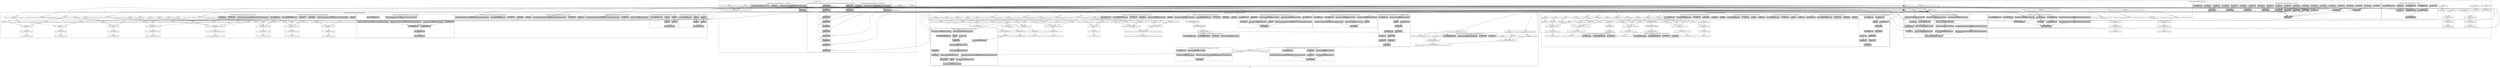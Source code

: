 digraph LYS {
  node [shape=box,fontsize=10];
  subgraph "cluster_test/fixtures/types/patternMatching.lys" {
    1 [label="Name: Maybe\n(type (alias Maybe (union (alias None (struct)) (alias Some (struct value:(type (alias i32 (native i32))))))))", fillcolor=grey];
    2 [label="Name: None\n(type (alias None (struct)))", fillcolor=grey];
    3 [label="Name: Some\n(type (alias Some (struct value:(type (alias i32 (native i32))))))", fillcolor=grey];
    4 [label="Name: value\n(type (alias i32 (native i32)))", fillcolor=grey];
    5 [label="Ref: i32\n(type (alias i32 (native i32)))", fillcolor=grey];
    6 [label="FunOverload: test\n(fun 'test' ((alias i32)) (alias boolean))", fillcolor=grey];
    7 [label="FunNode: test\n(fun 'test' ((alias i32)) (alias boolean))", fillcolor=grey];
    8 [label="Ref: i32\n(type (alias i32 (native i32)))", fillcolor=grey];
    9 [label="Name: a\n(alias i32 (native i32))", fillcolor=grey];
    10 [label="Ref: boolean\n(type (alias boolean (native boolean)))", fillcolor=grey];
    11 [label="Name: test\n(fun 'test' ((alias i32)) (alias boolean))", fillcolor=grey];
    12 [label="FunOverload: test2\n(fun 'test2' ((alias i32)) (alias i32))", fillcolor=grey];
    13 [label="FunNode: test2\n(fun 'test2' ((alias i32)) (alias i32))", fillcolor=grey];
    14 [label="Ref: i32\n(type (alias i32 (native i32)))", fillcolor=grey];
    15 [label="Name: a\n(alias i32 (native i32))", fillcolor=grey];
    16 [label="Ref: i32\n(type (alias i32 (native i32)))", fillcolor=grey];
    17 [label="Name: test2\n(fun 'test2' ((alias i32)) (alias i32))", fillcolor=grey];
    18 [label="FunOverload: test3\n(fun 'test3' ((alias Maybe)) (alias boolean))", fillcolor=grey];
    19 [label="FunNode: test3\n(fun 'test3' ((alias Maybe)) (alias boolean))", fillcolor=grey];
    20 [label="Ref: Maybe\n(type (alias Maybe (union (alias None (struct)) (alias Some (struct value:(type (alias i32 (native i32))))))))", fillcolor=grey];
    21 [label="Name: a\n(alias Maybe (union (alias None (struct)) (alias Some (struct value:(type (alias i32 (native i32)))))))", fillcolor=grey];
    22 [label="Ref: boolean\n(type (alias boolean (native boolean)))", fillcolor=grey];
    23 [label="Name: test3\n(fun 'test3' ((alias Maybe)) (alias boolean))", fillcolor=grey];
    24 [label="FunOverload: test4\n(fun 'test4' ((alias Maybe)) (alias Some))", fillcolor=grey];
    25 [label="FunNode: test4\n(fun 'test4' ((alias Maybe)) (alias Some))", fillcolor=grey];
    26 [label="Ref: Maybe\n(type (alias Maybe (union (alias None (struct)) (alias Some (struct value:(type (alias i32 (native i32))))))))", fillcolor=grey];
    27 [label="Name: a\n(alias Maybe (union (alias None (struct)) (alias Some (struct value:(type (alias i32 (native i32)))))))", fillcolor=grey];
    28 [label="Ref: Some\n(type (alias Some (struct value:(type (alias i32 (native i32))))))", fillcolor=grey];
    29 [label="Name: test4\n(fun 'test4' ((alias Maybe)) (alias Some))", fillcolor=grey];
    subgraph "cluster_test/fixtures/types/patternMatching.lys_0" { rankdir=TB;
      node [style=filled, fillcolor=grey];
      30 [label="Name: a\n(alias i32 (native i32))", fillcolor=grey];
      31 [label="PatternMatcherNode\n(alias boolean (native boolean))", fillcolor=grey];
      32 [label="Ref: a\n(alias i32 (native i32))", fillcolor=grey];
      33 [label="MatchLiteralNode\n(alias boolean (native boolean))", fillcolor=grey];
      34 [label="Int: 1\n(alias i32 (native i32))", fillcolor=grey];
      35 [label="BooleanLiteral\n(alias boolean (native boolean))", fillcolor=grey];
      36 [label="MatchDefaultNode\n(alias boolean (native boolean))", fillcolor=grey];
      37 [label="BooleanLiteral\n(alias boolean (native boolean))", fillcolor=grey];
      38 [label="Ref: boolean\n(type (alias boolean (native boolean)))", fillcolor=grey];
      label="test/fixtures/types/patternMatching.lys::test(i32)";
    }
    subgraph "cluster_test/fixtures/types/patternMatching.lys_1" { rankdir=TB;
      node [style=filled, fillcolor=grey];
      39 [label="Name: a\n(alias i32 (native i32))", fillcolor=grey];
      40 [label="PatternMatcherNode\n(alias i32 (native i32))", fillcolor=grey];
      41 [label="Ref: a\n(alias i32 (native i32))", fillcolor=grey];
      42 [label="MatchLiteralNode\n(alias i32 (native i32))", fillcolor=grey];
      43 [label="Int: 10\n(alias i32 (native i32))", fillcolor=grey];
      44 [label="Int: 1\n(alias i32 (native i32))", fillcolor=grey];
      45 [label="MatchLiteralNode\n(alias i32 (native i32))", fillcolor=grey];
      46 [label="Int: 20\n(alias i32 (native i32))", fillcolor=grey];
      47 [label="Int: 2\n(alias i32 (native i32))", fillcolor=grey];
      48 [label="MatchLiteralNode\n(alias i32 (native i32))", fillcolor=grey];
      49 [label="Int: 30\n(alias i32 (native i32))", fillcolor=grey];
      50 [label="Int: 3\n(alias i32 (native i32))", fillcolor=grey];
      51 [label="MatchLiteralNode\n(alias i32 (native i32))", fillcolor=grey];
      52 [label="Int: 40\n(alias i32 (native i32))", fillcolor=grey];
      53 [label="Int: 4\n(alias i32 (native i32))", fillcolor=grey];
      54 [label="MatchLiteralNode\n(alias i32 (native i32))", fillcolor=grey];
      55 [label="Int: 50\n(alias i32 (native i32))", fillcolor=grey];
      56 [label="Int: 5\n(alias i32 (native i32))", fillcolor=grey];
      57 [label="MatchLiteralNode\n(alias i32 (native i32))", fillcolor=grey];
      58 [label="Int: 60\n(alias i32 (native i32))", fillcolor=grey];
      59 [label="Int: 6\n(alias i32 (native i32))", fillcolor=grey];
      60 [label="MatchLiteralNode\n(alias i32 (native i32))", fillcolor=grey];
      61 [label="Int: 70\n(alias i32 (native i32))", fillcolor=grey];
      62 [label="Int: 7\n(alias i32 (native i32))", fillcolor=grey];
      63 [label="MatchLiteralNode\n(alias i32 (native i32))", fillcolor=grey];
      64 [label="Int: 80\n(alias i32 (native i32))", fillcolor=grey];
      65 [label="Int: 8\n(alias i32 (native i32))", fillcolor=grey];
      66 [label="MatchLiteralNode\n(alias i32 (native i32))", fillcolor=grey];
      67 [label="Int: 90\n(alias i32 (native i32))", fillcolor=grey];
      68 [label="Int: 9\n(alias i32 (native i32))", fillcolor=grey];
      69 [label="MatchDefaultNode\n(alias i32 (native i32))", fillcolor=grey];
      70 [label="Int: 0\n(alias i32 (native i32))", fillcolor=grey];
      71 [label="Ref: i32\n(type (alias i32 (native i32)))", fillcolor=grey];
      label="test/fixtures/types/patternMatching.lys::test2(i32)";
    }
    subgraph "cluster_test/fixtures/types/patternMatching.lys_2" { rankdir=TB;
      node [style=filled, fillcolor=grey];
      72 [label="Name: a\n(alias Maybe (union (alias None (struct)) (alias Some (struct value:(type (alias i32 (native i32)))))))", fillcolor=grey];
      73 [label="PatternMatcherNode\n(alias boolean (native boolean))", fillcolor=grey];
      74 [label="Ref: a\n(alias Maybe (union (alias None (struct)) (alias Some (struct value:(type (alias i32 (native i32)))))))", fillcolor=grey];
      75 [label="MatchCaseIsNode\n(alias boolean (native boolean))", fillcolor=grey];
      76 [label="Ref: Some\n(type (alias Some (struct value:(type (alias i32 (native i32))))))", fillcolor=grey];
      77 [label="BooleanLiteral\n(alias boolean (native boolean))", fillcolor=grey];
      78 [label="MatchCaseIsNode\n(alias boolean (native boolean))", fillcolor=grey];
      79 [label="Ref: None\n(type (alias None (struct)))", fillcolor=grey];
      80 [label="BooleanLiteral\n(alias boolean (native boolean))", fillcolor=grey];
      81 [label="TypeReducerNode\n(never)", fillcolor=grey];
      82 [label="Ref: boolean\n(type (alias boolean (native boolean)))", fillcolor=grey];
      label="test/fixtures/types/patternMatching.lys::test3(Maybe)";
    }
    subgraph "cluster_test/fixtures/types/patternMatching.lys_3" { rankdir=TB;
      node [style=filled, fillcolor=grey];
      83 [label="Name: a\n(alias Maybe (union (alias None (struct)) (alias Some (struct value:(type (alias i32 (native i32)))))))", fillcolor=grey];
      84 [label="PatternMatcherNode\n(alias Some (struct value:(type (alias i32 (native i32)))))", fillcolor=grey];
      85 [label="Ref: a\n(alias Maybe (union (alias None (struct)) (alias Some (struct value:(type (alias i32 (native i32)))))))", fillcolor=grey];
      86 [label="MatchCaseIsNode\n(alias Some (struct value:(type (alias i32 (native i32)))))", fillcolor=grey];
      87 [label="Ref: Some\n(type (alias Some (struct value:(type (alias i32 (native i32))))))", fillcolor=grey];
      88 [label="Ref: x\n(alias Some (struct value:(type (alias i32 (native i32)))))", fillcolor=grey];
      89 [label="Name: x\n(alias Some (struct value:(type (alias i32 (native i32)))))", fillcolor=grey];
      90 [label="MatchCaseIsNode\n(alias Some (struct value:(type (alias i32 (native i32)))))", fillcolor=grey];
      91 [label="Ref: None\n(type (alias None (struct)))", fillcolor=grey];
      92 [label="FunctionCallNode\n(alias Some (struct value:(type (alias i32 (native i32)))))", fillcolor=grey];
      93 [label="MemberNode\n(fun 'apply' ((alias i32)) (alias Some))", fillcolor=grey];
      94 [label="Ref: Some\n(type (alias Some (struct value:(type (alias i32 (native i32))))))", fillcolor=grey];
      95 [label="Int: 0\n(alias i32 (native i32))", fillcolor=grey];
      96 [label="TypeReducerNode\n(never)", fillcolor=grey];
      97 [label="Ref: Some\n(type (alias Some (struct value:(type (alias i32 (native i32))))))", fillcolor=grey];
      label="test/fixtures/types/patternMatching.lys::test4(Maybe)";
    }
    label="test/fixtures/types/patternMatching.lys";
  }
  subgraph "cluster_<no-document>" {
    98 [label="UnionTypeNode\n(type (union (alias None (struct)) (alias Some (struct value:(type (alias i32 (native i32)))))))", fillcolor=grey];
    99 [label="Ref: None\n(type (alias None (struct)))", fillcolor=grey];
    100 [label="Ref: Some\n(type (alias Some (struct value:(type (alias i32 (native i32))))))", fillcolor=grey];
    101 [label="StructTypeNode\n(type (struct))", fillcolor=grey];
    102 [label="StructTypeNode\n(type (struct value:(type (alias i32 (native i32)))))", fillcolor=grey];
    subgraph "cluster_<no-document>_0" { rankdir=TB;
      node [style=filled, fillcolor=grey];
      103 [label="TypeReducerNode\n(alias i32 (native i32))", fillcolor=grey];
      104 [label="TypeReducerNode\n(alias i32 (native i32))", fillcolor=grey];
      label="test/fixtures/types/patternMatching.lys::test(i32)";
    }
    subgraph "cluster_<no-document>_1" { rankdir=TB;
      node [style=filled, fillcolor=grey];
      105 [label="TypeReducerNode\n(alias i32 (native i32))", fillcolor=grey];
      106 [label="TypeReducerNode\n(alias i32 (native i32))", fillcolor=grey];
      107 [label="TypeReducerNode\n(alias i32 (native i32))", fillcolor=grey];
      108 [label="TypeReducerNode\n(alias i32 (native i32))", fillcolor=grey];
      109 [label="TypeReducerNode\n(alias i32 (native i32))", fillcolor=grey];
      110 [label="TypeReducerNode\n(alias i32 (native i32))", fillcolor=grey];
      111 [label="TypeReducerNode\n(alias i32 (native i32))", fillcolor=grey];
      112 [label="TypeReducerNode\n(alias i32 (native i32))", fillcolor=grey];
      113 [label="TypeReducerNode\n(alias i32 (native i32))", fillcolor=grey];
      114 [label="TypeReducerNode\n(alias i32 (native i32))", fillcolor=grey];
      label="test/fixtures/types/patternMatching.lys::test2(i32)";
    }
    subgraph "cluster_<no-document>_2" { rankdir=TB;
      node [style=filled, fillcolor=grey];
      115 [label="Name: $\n(alias Some (struct value:(type (alias i32 (native i32)))))", fillcolor=grey];
      116 [label="TypeReducerNode\n(union (alias None (struct)) (alias Some (struct value:(type (alias i32 (native i32))))))", fillcolor=grey];
      117 [label="Name: $\n(alias None (struct))", fillcolor=grey];
      118 [label="TypeReducerNode\n(alias None (struct))", fillcolor=grey];
      label="test/fixtures/types/patternMatching.lys::test3(Maybe)";
    }
    subgraph "cluster_<no-document>_3" { rankdir=TB;
      node [style=filled, fillcolor=grey];
      119 [label="TypeReducerNode\n(union (alias None (struct)) (alias Some (struct value:(type (alias i32 (native i32))))))", fillcolor=grey];
      120 [label="Name: $\n(alias None (struct))", fillcolor=grey];
      121 [label="TypeReducerNode\n(alias None (struct))", fillcolor=grey];
      label="test/fixtures/types/patternMatching.lys::test4(Maybe)";
    }
    label="<no-document>";
  }
  subgraph "cluster_test/fixtures/types/patternMatching.lys#Maybe" {
    122 [label="FunOverload: is\n(fun 'is' ((alias Maybe)) (alias boolean))", fillcolor=grey];
    123 [label="FunNode: is\n(fun 'is' ((alias Maybe)) (alias boolean))", fillcolor=grey];
    124 [label="Ref: Maybe\n(type (alias Maybe (union (alias None (struct)) (alias Some (struct value:(type (alias i32 (native i32))))))))", fillcolor=grey];
    125 [label="Name: a\n(alias Maybe (union (alias None (struct)) (alias Some (struct value:(type (alias i32 (native i32)))))))", fillcolor=grey];
    126 [label="Ref: boolean\n(type (alias boolean (native boolean)))", fillcolor=grey];
    127 [label="Name: is\n(fun 'is' ((alias Maybe)) (alias boolean))", fillcolor=grey];
    128 [label="FunOverload: ==\n(fun '==' ((alias ref) (alias ref)) (alias boolean))", fillcolor=grey];
    129 [label="FunNode: ==\n(fun '==' ((alias ref) (alias ref)) (alias boolean))", fillcolor=grey];
    130 [label="Ref: ref\n(type (alias ref (ref ?)))", fillcolor=grey];
    131 [label="Name: lhs\n(alias ref (ref ?))", fillcolor=grey];
    132 [label="Ref: ref\n(type (alias ref (ref ?)))", fillcolor=grey];
    133 [label="Name: rhs\n(alias ref (ref ?))", fillcolor=grey];
    134 [label="Ref: boolean\n(type (alias boolean (native boolean)))", fillcolor=grey];
    135 [label="Name: ==\n(fun '==' ((alias ref) (alias ref)) (alias boolean))", fillcolor=grey];
    136 [label="FunOverload: !=\n(fun '!=' ((alias ref) (alias ref)) (alias boolean))", fillcolor=grey];
    137 [label="FunNode: !=\n(fun '!=' ((alias ref) (alias ref)) (alias boolean))", fillcolor=grey];
    138 [label="Ref: ref\n(type (alias ref (ref ?)))", fillcolor=grey];
    139 [label="Name: lhs\n(alias ref (ref ?))", fillcolor=grey];
    140 [label="Ref: ref\n(type (alias ref (ref ?)))", fillcolor=grey];
    141 [label="Name: rhs\n(alias ref (ref ?))", fillcolor=grey];
    142 [label="Ref: boolean\n(type (alias boolean (native boolean)))", fillcolor=grey];
    143 [label="Name: !=\n(fun '!=' ((alias ref) (alias ref)) (alias boolean))", fillcolor=grey];
    144 [label="FunOverload: store\n(fun 'store' ((alias ref) (alias Maybe) (alias i32)) (alias void))", fillcolor=grey];
    145 [label="FunNode: store\n(fun 'store' ((alias ref) (alias Maybe) (alias i32)) (alias void))", fillcolor=grey];
    146 [label="Ref: ref\n(type (alias ref (ref ?)))", fillcolor=grey];
    147 [label="Name: lhs\n(alias ref (ref ?))", fillcolor=grey];
    148 [label="Ref: Maybe\n(type (alias Maybe (union (alias None (struct)) (alias Some (struct value:(type (alias i32 (native i32))))))))", fillcolor=grey];
    149 [label="Name: rhs\n(alias Maybe (union (alias None (struct)) (alias Some (struct value:(type (alias i32 (native i32)))))))", fillcolor=grey];
    150 [label="Ref: i32\n(type (alias i32 (native i32)))", fillcolor=grey];
    151 [label="Name: offset\n(alias i32 (native i32))", fillcolor=grey];
    152 [label="Ref: void\n(type (alias void (native void)))", fillcolor=grey];
    153 [label="Name: store\n(fun 'store' ((alias ref) (alias Maybe) (alias i32)) (alias void))", fillcolor=grey];
    154 [label="FunOverload: load\n(fun 'load' ((alias ref) (alias i32)) (alias Maybe))", fillcolor=grey];
    155 [label="FunNode: load\n(fun 'load' ((alias ref) (alias i32)) (alias Maybe))", fillcolor=grey];
    156 [label="Ref: ref\n(type (alias ref (ref ?)))", fillcolor=grey];
    157 [label="Name: lhs\n(alias ref (ref ?))", fillcolor=grey];
    158 [label="Ref: i32\n(type (alias i32 (native i32)))", fillcolor=grey];
    159 [label="Name: offset\n(alias i32 (native i32))", fillcolor=grey];
    160 [label="Ref: Maybe\n(type (alias Maybe (union (alias None (struct)) (alias Some (struct value:(type (alias i32 (native i32))))))))", fillcolor=grey];
    161 [label="Name: load\n(fun 'load' ((alias ref) (alias i32)) (alias Maybe))", fillcolor=grey];
    162 [label="FunOverload: as\n(fun 'as' ((alias Maybe)) (alias ref))", fillcolor=grey];
    163 [label="FunNode: as\n(fun 'as' ((alias Maybe)) (alias ref))", fillcolor=grey];
    164 [label="Ref: Maybe\n(type (alias Maybe (union (alias None (struct)) (alias Some (struct value:(type (alias i32 (native i32))))))))", fillcolor=grey];
    165 [label="Name: a\n(alias Maybe (union (alias None (struct)) (alias Some (struct value:(type (alias i32 (native i32)))))))", fillcolor=grey];
    166 [label="Ref: ref\n(type (alias ref (ref ?)))", fillcolor=grey];
    167 [label="Name: as\n(fun 'as' ((alias Maybe)) (alias ref))", fillcolor=grey];
    168 [label="FunOverload: as\n(fun 'as' ((alias None)) (alias Maybe))", fillcolor=grey];
    169 [label="FunNode: as\n(fun 'as' ((alias None)) (alias Maybe))", fillcolor=grey];
    170 [label="Ref: None\n(type (alias None (struct)))", fillcolor=grey];
    171 [label="Name: a\n(alias None (struct))", fillcolor=grey];
    172 [label="Ref: Maybe\n(type (alias Maybe (union (alias None (struct)) (alias Some (struct value:(type (alias i32 (native i32))))))))", fillcolor=grey];
    173 [label="Name: as\n(fun 'as' ((alias None)) (alias Maybe))", fillcolor=grey];
    174 [label="FunOverload: as\n(fun 'as' ((alias Some)) (alias Maybe))", fillcolor=grey];
    175 [label="FunNode: as\n(fun 'as' ((alias Some)) (alias Maybe))", fillcolor=grey];
    176 [label="Ref: Some\n(type (alias Some (struct value:(type (alias i32 (native i32))))))", fillcolor=grey];
    177 [label="Name: a\n(alias Some (struct value:(type (alias i32 (native i32)))))", fillcolor=grey];
    178 [label="Ref: Maybe\n(type (alias Maybe (union (alias None (struct)) (alias Some (struct value:(type (alias i32 (native i32))))))))", fillcolor=grey];
    179 [label="Name: as\n(fun 'as' ((alias Some)) (alias Maybe))", fillcolor=grey];
    subgraph "cluster_test/fixtures/types/patternMatching.lys#Maybe_0" { rankdir=TB;
      node [style=filled, fillcolor=grey];
      180 [label="Name: lhs\n(alias ref (ref ?))", fillcolor=grey];
      181 [label="Name: rhs\n(alias ref (ref ?))", fillcolor=grey];
      182 [label="BinOp: ==\n(alias boolean (native boolean))", fillcolor=grey];
      183 [label="Ref: lhs\n(alias ref (ref ?))", fillcolor=grey];
      184 [label="Ref: rhs\n(alias ref (ref ?))", fillcolor=grey];
      185 [label="Ref: boolean\n(type (alias boolean (native boolean)))", fillcolor=grey];
      label="test/fixtures/types/patternMatching.lys::Maybe.==(ref,ref)";
    }
    subgraph "cluster_test/fixtures/types/patternMatching.lys#Maybe_1" { rankdir=TB;
      node [style=filled, fillcolor=grey];
      186 [label="Name: lhs\n(alias ref (ref ?))", fillcolor=grey];
      187 [label="Name: rhs\n(alias ref (ref ?))", fillcolor=grey];
      188 [label="BinOp: !=\n(alias boolean (native boolean))", fillcolor=grey];
      189 [label="Ref: lhs\n(alias ref (ref ?))", fillcolor=grey];
      190 [label="Ref: rhs\n(alias ref (ref ?))", fillcolor=grey];
      191 [label="Ref: boolean\n(type (alias boolean (native boolean)))", fillcolor=grey];
      label="test/fixtures/types/patternMatching.lys::Maybe.!=(ref,ref)";
    }
    subgraph "cluster_test/fixtures/types/patternMatching.lys#Maybe_2" { rankdir=TB;
      node [style=filled, fillcolor=grey];
      192 [label="Name: lhs\n(alias ref (ref ?))", fillcolor=grey];
      193 [label="Name: offset\n(alias i32 (native i32))", fillcolor=grey];
      194 [label="WasmExpressionNode\n(never)", fillcolor=grey];
      195 [label="Ref: addressFromRef\n(fun 'addressFromRef' ((alias ref)) (alias u32))", fillcolor=grey];
      196 [label="Ref: Maybe\n(type (alias Maybe (union (alias None (struct)) (alias Some (struct value:(type (alias i32 (native i32))))))))", fillcolor=grey];
      label="test/fixtures/types/patternMatching.lys::Maybe.load(ref,i32)";
    }
    subgraph "cluster_test/fixtures/types/patternMatching.lys#Maybe_3" { rankdir=TB;
      node [style=filled, fillcolor=grey];
      197 [label="Name: a\n(alias None (struct))", fillcolor=grey];
      198 [label="WasmExpressionNode\n(never)", fillcolor=grey];
      199 [label="Ref: Maybe\n(type (alias Maybe (union (alias None (struct)) (alias Some (struct value:(type (alias i32 (native i32))))))))", fillcolor=grey];
      label="test/fixtures/types/patternMatching.lys::None.as(None)";
    }
    subgraph "cluster_test/fixtures/types/patternMatching.lys#Maybe_4" { rankdir=TB;
      node [style=filled, fillcolor=grey];
      200 [label="Name: a\n(alias Some (struct value:(type (alias i32 (native i32)))))", fillcolor=grey];
      201 [label="WasmExpressionNode\n(never)", fillcolor=grey];
      202 [label="Ref: Maybe\n(type (alias Maybe (union (alias None (struct)) (alias Some (struct value:(type (alias i32 (native i32))))))))", fillcolor=grey];
      label="test/fixtures/types/patternMatching.lys::Some.as(Some)";
    }
    subgraph "cluster_test/fixtures/types/patternMatching.lys#Maybe_5" { rankdir=TB;
      node [style=filled, fillcolor=grey];
      203 [label="Name: a\n(alias Maybe (union (alias None (struct)) (alias Some (struct value:(type (alias i32 (native i32)))))))", fillcolor=grey];
      204 [label="BlockNode\n(alias boolean (native boolean))", fillcolor=grey];
      205 [label="BinOp: ||\n(alias boolean (native boolean))", fillcolor=grey];
      206 [label="IsExpressionNode\n(alias boolean (native boolean))", fillcolor=grey];
      207 [label="Ref: a\n(alias Maybe (union (alias None (struct)) (alias Some (struct value:(type (alias i32 (native i32)))))))", fillcolor=grey];
      208 [label="Ref: None\n(type (alias None (struct)))", fillcolor=grey];
      209 [label="IsExpressionNode\n(alias boolean (native boolean))", fillcolor=grey];
      210 [label="Ref: a\n(alias Maybe (union (alias None (struct)) (alias Some (struct value:(type (alias i32 (native i32)))))))", fillcolor=grey];
      211 [label="Ref: Some\n(type (alias Some (struct value:(type (alias i32 (native i32))))))", fillcolor=grey];
      212 [label="Ref: boolean\n(type (alias boolean (native boolean)))", fillcolor=grey];
      label="test/fixtures/types/patternMatching.lys::Maybe.is(Maybe)";
    }
    subgraph "cluster_test/fixtures/types/patternMatching.lys#Maybe_6" { rankdir=TB;
      node [style=filled, fillcolor=grey];
      213 [label="Name: lhs\n(alias ref (ref ?))", fillcolor=grey];
      214 [label="Name: rhs\n(alias Maybe (union (alias None (struct)) (alias Some (struct value:(type (alias i32 (native i32)))))))", fillcolor=grey];
      215 [label="Name: offset\n(alias i32 (native i32))", fillcolor=grey];
      216 [label="WasmExpressionNode\n(never)", fillcolor=grey];
      217 [label="Ref: addressFromRef\n(fun 'addressFromRef' ((alias ref)) (alias u32))", fillcolor=grey];
      218 [label="Ref: void\n(type (alias void (native void)))", fillcolor=grey];
      label="test/fixtures/types/patternMatching.lys::Maybe.store(ref,Maybe,i32)";
    }
    subgraph "cluster_test/fixtures/types/patternMatching.lys#Maybe_7" { rankdir=TB;
      node [style=filled, fillcolor=grey];
      219 [label="Name: a\n(alias Maybe (union (alias None (struct)) (alias Some (struct value:(type (alias i32 (native i32)))))))", fillcolor=grey];
      220 [label="WasmExpressionNode\n(never)", fillcolor=grey];
      221 [label="Ref: ref\n(type (alias ref (ref ?)))", fillcolor=grey];
      label="test/fixtures/types/patternMatching.lys::Maybe.as(Maybe)";
    }
    label="test/fixtures/types/patternMatching.lys#Maybe";
  }
  subgraph "cluster_test/fixtures/types/patternMatching.lys#None" {
    222 [label="FunOverload: None$discriminant\n(fun 'None$discriminant' () (alias i64))", fillcolor=grey];
    223 [label="FunNode: None$discriminant\n(fun 'None$discriminant' () (alias i64))", fillcolor=grey];
    224 [label="Ref: i64\n(type (alias i64 (native i64)))", fillcolor=grey];
    225 [label="Name: None$discriminant\n(fun 'None$discriminant' () (alias i64))", fillcolor=grey];
    226 [label="FunOverload: apply\n(fun 'apply' () (alias None))", fillcolor=grey];
    227 [label="FunNode: apply\n(fun 'apply' () (alias None))", fillcolor=grey];
    228 [label="Ref: None\n(type (alias None (struct)))", fillcolor=grey];
    229 [label="Name: apply\n(fun 'apply' () (alias None))", fillcolor=grey];
    230 [label="FunOverload: is\n(fun 'is' ((alias None)) (alias boolean))", fillcolor=grey];
    231 [label="FunNode: is\n(fun 'is' ((alias None)) (alias boolean))", fillcolor=grey];
    232 [label="Ref: None\n(type (alias None (struct)))", fillcolor=grey];
    233 [label="Name: a\n(alias None (struct))", fillcolor=grey];
    234 [label="Ref: boolean\n(type (alias boolean (native boolean)))", fillcolor=grey];
    235 [label="Name: is\n(fun 'is' ((alias None)) (alias boolean))", fillcolor=grey];
    236 [label="FunOverload: ==\n(fun '==' ((alias None) (alias ref)) (alias boolean))", fillcolor=grey];
    237 [label="FunNode: ==\n(fun '==' ((alias None) (alias ref)) (alias boolean))", fillcolor=grey];
    238 [label="Ref: None\n(type (alias None (struct)))", fillcolor=grey];
    239 [label="Name: a\n(alias None (struct))", fillcolor=grey];
    240 [label="Ref: ref\n(type (alias ref (ref ?)))", fillcolor=grey];
    241 [label="Name: b\n(alias ref (ref ?))", fillcolor=grey];
    242 [label="Ref: boolean\n(type (alias boolean (native boolean)))", fillcolor=grey];
    243 [label="Name: ==\n(fun '==' ((alias None) (alias ref)) (alias boolean))", fillcolor=grey];
    244 [label="FunOverload: !=\n(fun '!=' ((alias None) (alias ref)) (alias boolean))", fillcolor=grey];
    245 [label="FunNode: !=\n(fun '!=' ((alias None) (alias ref)) (alias boolean))", fillcolor=grey];
    246 [label="Ref: None\n(type (alias None (struct)))", fillcolor=grey];
    247 [label="Name: a\n(alias None (struct))", fillcolor=grey];
    248 [label="Ref: ref\n(type (alias ref (ref ?)))", fillcolor=grey];
    249 [label="Name: b\n(alias ref (ref ?))", fillcolor=grey];
    250 [label="Ref: boolean\n(type (alias boolean (native boolean)))", fillcolor=grey];
    251 [label="Name: !=\n(fun '!=' ((alias None) (alias ref)) (alias boolean))", fillcolor=grey];
    252 [label="FunOverload: store\n(fun 'store' ((alias ref) (alias None) (alias i32)) (alias void))", fillcolor=grey];
    253 [label="FunNode: store\n(fun 'store' ((alias ref) (alias None) (alias i32)) (alias void))", fillcolor=grey];
    254 [label="Ref: ref\n(type (alias ref (ref ?)))", fillcolor=grey];
    255 [label="Name: lhs\n(alias ref (ref ?))", fillcolor=grey];
    256 [label="Ref: None\n(type (alias None (struct)))", fillcolor=grey];
    257 [label="Name: rhs\n(alias None (struct))", fillcolor=grey];
    258 [label="Ref: i32\n(type (alias i32 (native i32)))", fillcolor=grey];
    259 [label="Name: offset\n(alias i32 (native i32))", fillcolor=grey];
    260 [label="Ref: void\n(type (alias void (native void)))", fillcolor=grey];
    261 [label="Name: store\n(fun 'store' ((alias ref) (alias None) (alias i32)) (alias void))", fillcolor=grey];
    262 [label="FunOverload: load\n(fun 'load' ((alias ref) (alias i32)) (alias None))", fillcolor=grey];
    263 [label="FunNode: load\n(fun 'load' ((alias ref) (alias i32)) (alias None))", fillcolor=grey];
    264 [label="Ref: ref\n(type (alias ref (ref ?)))", fillcolor=grey];
    265 [label="Name: lhs\n(alias ref (ref ?))", fillcolor=grey];
    266 [label="Ref: i32\n(type (alias i32 (native i32)))", fillcolor=grey];
    267 [label="Name: offset\n(alias i32 (native i32))", fillcolor=grey];
    268 [label="Ref: None\n(type (alias None (struct)))", fillcolor=grey];
    269 [label="Name: load\n(fun 'load' ((alias ref) (alias i32)) (alias None))", fillcolor=grey];
    subgraph "cluster_test/fixtures/types/patternMatching.lys#None_0" { rankdir=TB;
      node [style=filled, fillcolor=grey];
      270 [label="BlockNode\n(alias i64 (native i64))", fillcolor=grey];
      271 [label="ValDecl: discriminant\n(native void)", fillcolor=grey];
      272 [label="Name: discriminant\n(alias i32 (native i32))", fillcolor=grey];
      273 [label="Ref: i32\n(type (alias i32 (native i32)))", fillcolor=grey];
      274 [label="MemberNode\n(native i32)", fillcolor=grey];
      275 [label="Ref: None\n(type (alias None (struct)))", fillcolor=grey];
      276 [label="BinOp: <<\n(alias i64 (native i64))", fillcolor=grey];
      277 [label="AsExpressionNode\n(alias i64 (native i64))", fillcolor=grey];
      278 [label="Ref: discriminant\n(alias i32 (native i32))", fillcolor=grey];
      279 [label="Ref: i64\n(type (alias i64 (native i64)))", fillcolor=grey];
      280 [label="Int: 32\n(alias i32 (native i32))", fillcolor=grey];
      281 [label="Ref: i64\n(type (alias i64 (native i64)))", fillcolor=grey];
      label="test/fixtures/types/patternMatching.lys::None.None$discriminant()";
    }
    subgraph "cluster_test/fixtures/types/patternMatching.lys#None_1" { rankdir=TB;
      node [style=filled, fillcolor=grey];
      282 [label="Name: lhs\n(alias ref (ref ?))", fillcolor=grey];
      283 [label="Name: offset\n(alias i32 (native i32))", fillcolor=grey];
      284 [label="WasmExpressionNode\n(never)", fillcolor=grey];
      285 [label="Ref: addressFromRef\n(fun 'addressFromRef' ((alias ref)) (alias u32))", fillcolor=grey];
      286 [label="Ref: None\n(type (alias None (struct)))", fillcolor=grey];
      label="test/fixtures/types/patternMatching.lys::None.load(ref,i32)";
    }
    subgraph "cluster_test/fixtures/types/patternMatching.lys#None_2" { rankdir=TB;
      node [style=filled, fillcolor=grey];
      287 [label="WasmExpressionNode\n(never)", fillcolor=grey];
      288 [label="Ref: None$discriminant\n(fun 'None$discriminant' () (alias i64))", fillcolor=grey];
      289 [label="Ref: None\n(type (alias None (struct)))", fillcolor=grey];
      label="test/fixtures/types/patternMatching.lys::None.apply()";
    }
    subgraph "cluster_test/fixtures/types/patternMatching.lys#None_3" { rankdir=TB;
      node [style=filled, fillcolor=grey];
      290 [label="Name: a\n(alias None (struct))", fillcolor=grey];
      291 [label="WasmExpressionNode\n(never)", fillcolor=grey];
      292 [label="Ref: None$discriminant\n(fun 'None$discriminant' () (alias i64))", fillcolor=grey];
      293 [label="Ref: boolean\n(type (alias boolean (native boolean)))", fillcolor=grey];
      label="test/fixtures/types/patternMatching.lys::None.is(None)";
    }
    subgraph "cluster_test/fixtures/types/patternMatching.lys#None_4" { rankdir=TB;
      node [style=filled, fillcolor=grey];
      294 [label="Name: a\n(alias None (struct))", fillcolor=grey];
      295 [label="Name: b\n(alias ref (ref ?))", fillcolor=grey];
      296 [label="WasmExpressionNode\n(never)", fillcolor=grey];
      297 [label="Ref: boolean\n(type (alias boolean (native boolean)))", fillcolor=grey];
      label="test/fixtures/types/patternMatching.lys::None.==(None,ref)";
    }
    subgraph "cluster_test/fixtures/types/patternMatching.lys#None_5" { rankdir=TB;
      node [style=filled, fillcolor=grey];
      298 [label="Name: a\n(alias None (struct))", fillcolor=grey];
      299 [label="Name: b\n(alias ref (ref ?))", fillcolor=grey];
      300 [label="WasmExpressionNode\n(never)", fillcolor=grey];
      301 [label="Ref: boolean\n(type (alias boolean (native boolean)))", fillcolor=grey];
      label="test/fixtures/types/patternMatching.lys::None.!=(None,ref)";
    }
    subgraph "cluster_test/fixtures/types/patternMatching.lys#None_6" { rankdir=TB;
      node [style=filled, fillcolor=grey];
      302 [label="Name: lhs\n(alias ref (ref ?))", fillcolor=grey];
      303 [label="Name: rhs\n(alias None (struct))", fillcolor=grey];
      304 [label="Name: offset\n(alias i32 (native i32))", fillcolor=grey];
      305 [label="WasmExpressionNode\n(never)", fillcolor=grey];
      306 [label="Ref: addressFromRef\n(fun 'addressFromRef' ((alias ref)) (alias u32))", fillcolor=grey];
      307 [label="Ref: void\n(type (alias void (native void)))", fillcolor=grey];
      label="test/fixtures/types/patternMatching.lys::None.store(ref,None,i32)";
    }
    label="test/fixtures/types/patternMatching.lys#None";
  }
  subgraph "cluster_test/fixtures/types/patternMatching.lys#Some" {
    308 [label="FunOverload: Some$discriminant\n(fun 'Some$discriminant' () (alias i64))", fillcolor=grey];
    309 [label="FunNode: Some$discriminant\n(fun 'Some$discriminant' () (alias i64))", fillcolor=grey];
    310 [label="Ref: i64\n(type (alias i64 (native i64)))", fillcolor=grey];
    311 [label="Name: Some$discriminant\n(fun 'Some$discriminant' () (alias i64))", fillcolor=grey];
    312 [label="FunOverload: apply\n(fun 'apply' ((alias i32)) (alias Some))", fillcolor=grey];
    313 [label="FunNode: apply\n(fun 'apply' ((alias i32)) (alias Some))", fillcolor=grey];
    314 [label="Ref: i32\n(type (alias i32 (native i32)))", fillcolor=grey];
    315 [label="Name: value\n(alias i32 (native i32))", fillcolor=grey];
    316 [label="Ref: Some\n(type (alias Some (struct value:(type (alias i32 (native i32))))))", fillcolor=grey];
    317 [label="Name: apply\n(fun 'apply' ((alias i32)) (alias Some))", fillcolor=grey];
    318 [label="FunOverload: fromPointer\n(fun 'fromPointer' ((alias i32)) (alias Some))", fillcolor=grey];
    319 [label="FunNode: fromPointer\n(fun 'fromPointer' ((alias i32)) (alias Some))", fillcolor=grey];
    320 [label="Ref: i32\n(type (alias i32 (native i32)))", fillcolor=grey];
    321 [label="Name: ptr\n(alias i32 (native i32))", fillcolor=grey];
    322 [label="Ref: Some\n(type (alias Some (struct value:(type (alias i32 (native i32))))))", fillcolor=grey];
    323 [label="Name: fromPointer\n(fun 'fromPointer' ((alias i32)) (alias Some))", fillcolor=grey];
    324 [label="FunOverload: property_value\n(intersection (fun 'property_value' ((alias Some)) (alias i32)) (fun 'property_value' ((alias Some) (alias i32)) (alias void)))", fillcolor=grey];
    325 [label="FunNode: property_value\n(fun 'property_value' ((alias Some)) (alias i32))", fillcolor=grey];
    326 [label="Ref: Some\n(type (alias Some (struct value:(type (alias i32 (native i32))))))", fillcolor=grey];
    327 [label="Name: target\n(alias Some (struct value:(type (alias i32 (native i32)))))", fillcolor=grey];
    328 [label="Ref: i32\n(type (alias i32 (native i32)))", fillcolor=grey];
    329 [label="FunNode: property_value\n(fun 'property_value' ((alias Some) (alias i32)) (alias void))", fillcolor=grey];
    330 [label="Ref: Some\n(type (alias Some (struct value:(type (alias i32 (native i32))))))", fillcolor=grey];
    331 [label="Name: target\n(alias Some (struct value:(type (alias i32 (native i32)))))", fillcolor=grey];
    332 [label="Ref: i32\n(type (alias i32 (native i32)))", fillcolor=grey];
    333 [label="Name: value\n(alias i32 (native i32))", fillcolor=grey];
    334 [label="Ref: void\n(type (alias void (native void)))", fillcolor=grey];
    335 [label="Name: property_value\n(intersection (fun 'property_value' ((alias Some)) (alias i32)) (fun 'property_value' ((alias Some) (alias i32)) (alias void)))", fillcolor=grey];
    336 [label="FunOverload: property$0\n(intersection (fun 'property$0' ((alias Some)) (alias i32)) (fun 'property$0' ((alias Some) (alias i32)) (alias void)))", fillcolor=grey];
    337 [label="FunNode: property$0\n(fun 'property$0' ((alias Some)) (alias i32))", fillcolor=grey];
    338 [label="Ref: Some\n(type (alias Some (struct value:(type (alias i32 (native i32))))))", fillcolor=grey];
    339 [label="Name: target\n(type (alias Some (struct value:(type (alias i32 (native i32))))))", fillcolor=grey];
    340 [label="Ref: i32\n(type (alias i32 (native i32)))", fillcolor=grey];
    341 [label="FunNode: property$0\n(fun 'property$0' ((alias Some) (alias i32)) (alias void))", fillcolor=grey];
    342 [label="Ref: Some\n(type (alias Some (struct value:(type (alias i32 (native i32))))))", fillcolor=grey];
    343 [label="Name: target\n(type (alias Some (struct value:(type (alias i32 (native i32))))))", fillcolor=grey];
    344 [label="Ref: i32\n(type (alias i32 (native i32)))", fillcolor=grey];
    345 [label="Name: value\n(alias i32 (native i32))", fillcolor=grey];
    346 [label="Ref: void\n(type (alias void (native void)))", fillcolor=grey];
    347 [label="Name: property$0\n(intersection (fun 'property$0' ((alias Some)) (alias i32)) (fun 'property$0' ((alias Some) (alias i32)) (alias void)))", fillcolor=grey];
    348 [label="FunOverload: is\n(fun 'is' ((alias Some)) (alias boolean))", fillcolor=grey];
    349 [label="FunNode: is\n(fun 'is' ((alias Some)) (alias boolean))", fillcolor=grey];
    350 [label="Ref: Some\n(type (alias Some (struct value:(type (alias i32 (native i32))))))", fillcolor=grey];
    351 [label="Name: a\n(alias Some (struct value:(type (alias i32 (native i32)))))", fillcolor=grey];
    352 [label="Ref: boolean\n(type (alias boolean (native boolean)))", fillcolor=grey];
    353 [label="Name: is\n(fun 'is' ((alias Some)) (alias boolean))", fillcolor=grey];
    354 [label="FunOverload: store\n(fun 'store' ((alias ref) (alias Some) (alias i32)) (alias void))", fillcolor=grey];
    355 [label="FunNode: store\n(fun 'store' ((alias ref) (alias Some) (alias i32)) (alias void))", fillcolor=grey];
    356 [label="Ref: ref\n(type (alias ref (ref ?)))", fillcolor=grey];
    357 [label="Name: lhs\n(alias ref (ref ?))", fillcolor=grey];
    358 [label="Ref: Some\n(type (alias Some (struct value:(type (alias i32 (native i32))))))", fillcolor=grey];
    359 [label="Name: rhs\n(alias Some (struct value:(type (alias i32 (native i32)))))", fillcolor=grey];
    360 [label="Ref: i32\n(type (alias i32 (native i32)))", fillcolor=grey];
    361 [label="Name: offset\n(alias i32 (native i32))", fillcolor=grey];
    362 [label="Ref: void\n(type (alias void (native void)))", fillcolor=grey];
    363 [label="Name: store\n(fun 'store' ((alias ref) (alias Some) (alias i32)) (alias void))", fillcolor=grey];
    364 [label="FunOverload: load\n(fun 'load' ((alias ref) (alias i32)) (alias Some))", fillcolor=grey];
    365 [label="FunNode: load\n(fun 'load' ((alias ref) (alias i32)) (alias Some))", fillcolor=grey];
    366 [label="Ref: ref\n(type (alias ref (ref ?)))", fillcolor=grey];
    367 [label="Name: lhs\n(alias ref (ref ?))", fillcolor=grey];
    368 [label="Ref: i32\n(type (alias i32 (native i32)))", fillcolor=grey];
    369 [label="Name: offset\n(alias i32 (native i32))", fillcolor=grey];
    370 [label="Ref: Some\n(type (alias Some (struct value:(type (alias i32 (native i32))))))", fillcolor=grey];
    371 [label="Name: load\n(fun 'load' ((alias ref) (alias i32)) (alias Some))", fillcolor=grey];
    subgraph "cluster_test/fixtures/types/patternMatching.lys#Some_0" { rankdir=TB;
      node [style=filled, fillcolor=grey];
      372 [label="BlockNode\n(alias i64 (native i64))", fillcolor=grey];
      373 [label="ValDecl: discriminant\n(native void)", fillcolor=grey];
      374 [label="Name: discriminant\n(alias i32 (native i32))", fillcolor=grey];
      375 [label="Ref: i32\n(type (alias i32 (native i32)))", fillcolor=grey];
      376 [label="MemberNode\n(native i32)", fillcolor=grey];
      377 [label="Ref: Some\n(type (alias Some (struct value:(type (alias i32 (native i32))))))", fillcolor=grey];
      378 [label="BinOp: <<\n(alias i64 (native i64))", fillcolor=grey];
      379 [label="AsExpressionNode\n(alias i64 (native i64))", fillcolor=grey];
      380 [label="Ref: discriminant\n(alias i32 (native i32))", fillcolor=grey];
      381 [label="Ref: i64\n(type (alias i64 (native i64)))", fillcolor=grey];
      382 [label="Int: 32\n(alias i32 (native i32))", fillcolor=grey];
      383 [label="Ref: i64\n(type (alias i64 (native i64)))", fillcolor=grey];
      label="test/fixtures/types/patternMatching.lys::Some.Some$discriminant()";
    }
    subgraph "cluster_test/fixtures/types/patternMatching.lys#Some_1" { rankdir=TB;
      node [style=filled, fillcolor=grey];
      384 [label="Name: value\n(alias i32 (native i32))", fillcolor=grey];
      385 [label="BlockNode\n(alias Some (struct value:(type (alias i32 (native i32)))))", fillcolor=grey];
      386 [label="VarDecl: $ref\n(native void)", fillcolor=grey];
      387 [label="Name: $ref\n(alias Some (struct value:(type (alias i32 (native i32)))))", fillcolor=grey];
      388 [label="FunctionCallNode\n(alias Some (struct value:(type (alias i32 (native i32)))))", fillcolor=grey];
      389 [label="Ref: fromPointer\n(fun 'fromPointer' ((alias i32)) (alias Some))", fillcolor=grey];
      390 [label="FunctionCallNode\n(alias i32 (native i32))", fillcolor=grey];
      391 [label="Ref: system::memory::calloc\n(fun 'calloc' ((alias i32) (alias i32)) (alias i32))", fillcolor=grey];
      392 [label="Int: 1\n(alias i32 (native i32))", fillcolor=grey];
      393 [label="MemberNode\n(native i32)", fillcolor=grey];
      394 [label="Ref: Some\n(type (alias Some (struct value:(type (alias i32 (native i32))))))", fillcolor=grey];
      395 [label="FunctionCallNode\n(alias void (native void))", fillcolor=grey];
      396 [label="Ref: property$0\n(intersection (fun 'property$0' ((alias Some)) (alias i32)) (fun 'property$0' ((alias Some) (alias i32)) (alias void)))", fillcolor=grey];
      397 [label="Ref: $ref\n(alias Some (struct value:(type (alias i32 (native i32)))))", fillcolor=grey];
      398 [label="Ref: value\n(alias i32 (native i32))", fillcolor=grey];
      399 [label="Ref: $ref\n(alias Some (struct value:(type (alias i32 (native i32)))))", fillcolor=grey];
      400 [label="Ref: Some\n(type (alias Some (struct value:(type (alias i32 (native i32))))))", fillcolor=grey];
      label="test/fixtures/types/patternMatching.lys::Some.apply(i32)";
    }
    subgraph "cluster_test/fixtures/types/patternMatching.lys#Some_2" { rankdir=TB;
      node [style=filled, fillcolor=grey];
      401 [label="Name: ptr\n(alias i32 (native i32))", fillcolor=grey];
      402 [label="WasmExpressionNode\n(never)", fillcolor=grey];
      403 [label="Ref: Some$discriminant\n(fun 'Some$discriminant' () (alias i64))", fillcolor=grey];
      404 [label="Ref: Some\n(type (alias Some (struct value:(type (alias i32 (native i32))))))", fillcolor=grey];
      label="test/fixtures/types/patternMatching.lys::Some.fromPointer(i32)";
    }
    subgraph "cluster_test/fixtures/types/patternMatching.lys#Some_3" { rankdir=TB;
      node [style=filled, fillcolor=grey];
      405 [label="Name: target\n(type (alias Some (struct value:(type (alias i32 (native i32))))))", fillcolor=grey];
      406 [label="FunctionCallNode\n(alias i32 (native i32))", fillcolor=grey];
      407 [label="MemberNode\n(intersection (fun 'load' ((alias ref)) (alias i32)) (fun 'load' ((alias ref) (alias i32)) (alias i32)))", fillcolor=grey];
      408 [label="Ref: i32\n(type (alias i32 (native i32)))", fillcolor=grey];
      409 [label="Ref: target\n(alias Some (struct value:(type (alias i32 (native i32)))))", fillcolor=grey];
      410 [label="MemberNode\n(native i32)", fillcolor=grey];
      411 [label="Ref: Some\n(type (alias Some (struct value:(type (alias i32 (native i32))))))", fillcolor=grey];
      412 [label="Ref: i32\n(type (alias i32 (native i32)))", fillcolor=grey];
      label="test/fixtures/types/patternMatching.lys::Some.property$0(Some)";
    }
    subgraph "cluster_test/fixtures/types/patternMatching.lys#Some_4" { rankdir=TB;
      node [style=filled, fillcolor=grey];
      413 [label="Name: target\n(type (alias Some (struct value:(type (alias i32 (native i32))))))", fillcolor=grey];
      414 [label="Name: value\n(alias i32 (native i32))", fillcolor=grey];
      415 [label="FunctionCallNode\n(alias void (native void))", fillcolor=grey];
      416 [label="MemberNode\n(intersection (fun 'store' ((alias ref) (alias i32)) (alias void)) (fun 'store' ((alias ref) (alias i32) (alias i32)) (alias void)))", fillcolor=grey];
      417 [label="Ref: i32\n(type (alias i32 (native i32)))", fillcolor=grey];
      418 [label="Ref: target\n(alias Some (struct value:(type (alias i32 (native i32)))))", fillcolor=grey];
      419 [label="Ref: value\n(alias i32 (native i32))", fillcolor=grey];
      420 [label="MemberNode\n(native i32)", fillcolor=grey];
      421 [label="Ref: Some\n(type (alias Some (struct value:(type (alias i32 (native i32))))))", fillcolor=grey];
      422 [label="Ref: void\n(type (alias void (native void)))", fillcolor=grey];
      label="test/fixtures/types/patternMatching.lys::Some.property$0_1(Some,i32)";
    }
    subgraph "cluster_test/fixtures/types/patternMatching.lys#Some_5" { rankdir=TB;
      node [style=filled, fillcolor=grey];
      423 [label="Name: lhs\n(alias ref (ref ?))", fillcolor=grey];
      424 [label="Name: offset\n(alias i32 (native i32))", fillcolor=grey];
      425 [label="WasmExpressionNode\n(never)", fillcolor=grey];
      426 [label="Ref: addressFromRef\n(fun 'addressFromRef' ((alias ref)) (alias u32))", fillcolor=grey];
      427 [label="Ref: Some\n(type (alias Some (struct value:(type (alias i32 (native i32))))))", fillcolor=grey];
      label="test/fixtures/types/patternMatching.lys::Some.load(ref,i32)";
    }
    subgraph "cluster_test/fixtures/types/patternMatching.lys#Some_6" { rankdir=TB;
      node [style=filled, fillcolor=grey];
      428 [label="Name: target\n(alias Some (struct value:(type (alias i32 (native i32)))))", fillcolor=grey];
      429 [label="FunctionCallNode\n(alias i32 (native i32))", fillcolor=grey];
      430 [label="Ref: property$0\n(intersection (fun 'property$0' ((alias Some)) (alias i32)) (fun 'property$0' ((alias Some) (alias i32)) (alias void)))", fillcolor=grey];
      431 [label="Ref: target\n(alias Some (struct value:(type (alias i32 (native i32)))))", fillcolor=grey];
      432 [label="Ref: i32\n(type (alias i32 (native i32)))", fillcolor=grey];
      label="test/fixtures/types/patternMatching.lys::Some.property_value(Some)";
    }
    subgraph "cluster_test/fixtures/types/patternMatching.lys#Some_7" { rankdir=TB;
      node [style=filled, fillcolor=grey];
      433 [label="Name: target\n(alias Some (struct value:(type (alias i32 (native i32)))))", fillcolor=grey];
      434 [label="Name: value\n(alias i32 (native i32))", fillcolor=grey];
      435 [label="FunctionCallNode\n(alias void (native void))", fillcolor=grey];
      436 [label="Ref: property$0\n(intersection (fun 'property$0' ((alias Some)) (alias i32)) (fun 'property$0' ((alias Some) (alias i32)) (alias void)))", fillcolor=grey];
      437 [label="Ref: target\n(alias Some (struct value:(type (alias i32 (native i32)))))", fillcolor=grey];
      438 [label="Ref: value\n(alias i32 (native i32))", fillcolor=grey];
      439 [label="Ref: void\n(type (alias void (native void)))", fillcolor=grey];
      label="test/fixtures/types/patternMatching.lys::Some.property_value_1(Some,i32)";
    }
    subgraph "cluster_test/fixtures/types/patternMatching.lys#Some_8" { rankdir=TB;
      node [style=filled, fillcolor=grey];
      440 [label="Name: a\n(alias Some (struct value:(type (alias i32 (native i32)))))", fillcolor=grey];
      441 [label="WasmExpressionNode\n(never)", fillcolor=grey];
      442 [label="Ref: Some$discriminant\n(fun 'Some$discriminant' () (alias i64))", fillcolor=grey];
      443 [label="Ref: boolean\n(type (alias boolean (native boolean)))", fillcolor=grey];
      label="test/fixtures/types/patternMatching.lys::Some.is(Some)";
    }
    subgraph "cluster_test/fixtures/types/patternMatching.lys#Some_9" { rankdir=TB;
      node [style=filled, fillcolor=grey];
      444 [label="Name: lhs\n(alias ref (ref ?))", fillcolor=grey];
      445 [label="Name: rhs\n(alias Some (struct value:(type (alias i32 (native i32)))))", fillcolor=grey];
      446 [label="Name: offset\n(alias i32 (native i32))", fillcolor=grey];
      447 [label="WasmExpressionNode\n(never)", fillcolor=grey];
      448 [label="Ref: addressFromRef\n(fun 'addressFromRef' ((alias ref)) (alias u32))", fillcolor=grey];
      449 [label="Ref: void\n(type (alias void (native void)))", fillcolor=grey];
      label="test/fixtures/types/patternMatching.lys::Some.store(ref,Some,i32)";
    }
    label="test/fixtures/types/patternMatching.lys#Some";
  }
  1 -> 124[taillabel="[NAME]" fontsize=7 fontname="times" color="black" ];
  1 -> 148[taillabel="[NAME]" fontsize=7 fontname="times" color="black" ];
  1 -> 160[taillabel="[NAME]" fontsize=7 fontname="times" color="black" ];
  1 -> 164[taillabel="[NAME]" fontsize=7 fontname="times" color="black" ];
  1 -> 172[taillabel="[NAME]" fontsize=7 fontname="times" color="black" ];
  1 -> 178[taillabel="[NAME]" fontsize=7 fontname="times" color="black" ];
  1 -> 20[taillabel="[NAME]" fontsize=7 fontname="times" color="black" ];
  1 -> 26[taillabel="[NAME]" fontsize=7 fontname="times" color="black" ];
  1 -> 196[taillabel="[NAME]" fontsize=7 fontname="times" color="black" ];
  1 -> 199[taillabel="[NAME]" fontsize=7 fontname="times" color="black" ];
  1 -> 202[taillabel="[NAME]" fontsize=7 fontname="times" color="black" ];
  98 -> 1[taillabel="[]" fontsize=7 fontname="times" color="black" ];
  99 -> 98[taillabel="[]" fontsize=7 fontname="times" color="black" ];
  100 -> 98[taillabel="[]" fontsize=7 fontname="times" color="black" ];
  122 -> 127[taillabel="[]" fontsize=7 fontname="times" color="black" ];
  123 -> 122[taillabel="[FUNCTION]" fontsize=7 fontname="times" color="black" ];
  124 -> 125[taillabel="[EXPECTED_TYPE]" fontsize=7 fontname="times" color="black" ];
  125 -> 123[taillabel="[a]" fontsize=7 fontname="times" color="black" ];
  126 -> 123[taillabel="[#RETURN_TYPE]" fontsize=7 fontname="times" color="black" ];
  128 -> 135[taillabel="[]" fontsize=7 fontname="times" color="black" ];
  129 -> 128[taillabel="[FUNCTION]" fontsize=7 fontname="times" color="black" ];
  130 -> 131[taillabel="[EXPECTED_TYPE]" fontsize=7 fontname="times" color="black" ];
  131 -> 129[taillabel="[lhs]" fontsize=7 fontname="times" color="black" ];
  132 -> 133[taillabel="[EXPECTED_TYPE]" fontsize=7 fontname="times" color="black" ];
  133 -> 129[taillabel="[rhs]" fontsize=7 fontname="times" color="black" ];
  134 -> 129[taillabel="[#RETURN_TYPE]" fontsize=7 fontname="times" color="black" ];
  136 -> 143[taillabel="[]" fontsize=7 fontname="times" color="black" ];
  137 -> 136[taillabel="[FUNCTION]" fontsize=7 fontname="times" color="black" ];
  138 -> 139[taillabel="[EXPECTED_TYPE]" fontsize=7 fontname="times" color="black" ];
  139 -> 137[taillabel="[lhs]" fontsize=7 fontname="times" color="black" ];
  140 -> 141[taillabel="[EXPECTED_TYPE]" fontsize=7 fontname="times" color="black" ];
  141 -> 137[taillabel="[rhs]" fontsize=7 fontname="times" color="black" ];
  142 -> 137[taillabel="[#RETURN_TYPE]" fontsize=7 fontname="times" color="black" ];
  144 -> 153[taillabel="[]" fontsize=7 fontname="times" color="black" ];
  145 -> 144[taillabel="[FUNCTION]" fontsize=7 fontname="times" color="black" ];
  146 -> 147[taillabel="[EXPECTED_TYPE]" fontsize=7 fontname="times" color="black" ];
  147 -> 145[taillabel="[lhs]" fontsize=7 fontname="times" color="black" ];
  148 -> 149[taillabel="[EXPECTED_TYPE]" fontsize=7 fontname="times" color="black" ];
  149 -> 145[taillabel="[rhs]" fontsize=7 fontname="times" color="black" ];
  150 -> 151[taillabel="[EXPECTED_TYPE]" fontsize=7 fontname="times" color="black" ];
  151 -> 145[taillabel="[offset]" fontsize=7 fontname="times" color="black" ];
  152 -> 145[taillabel="[#RETURN_TYPE]" fontsize=7 fontname="times" color="black" ];
  154 -> 161[taillabel="[]" fontsize=7 fontname="times" color="black" ];
  155 -> 154[taillabel="[FUNCTION]" fontsize=7 fontname="times" color="black" ];
  156 -> 157[taillabel="[EXPECTED_TYPE]" fontsize=7 fontname="times" color="black" ];
  157 -> 155[taillabel="[lhs]" fontsize=7 fontname="times" color="black" ];
  158 -> 159[taillabel="[EXPECTED_TYPE]" fontsize=7 fontname="times" color="black" ];
  159 -> 155[taillabel="[offset]" fontsize=7 fontname="times" color="black" ];
  160 -> 155[taillabel="[#RETURN_TYPE]" fontsize=7 fontname="times" color="black" ];
  162 -> 167[taillabel="[]" fontsize=7 fontname="times" color="black" ];
  163 -> 162[taillabel="[FUNCTION]" fontsize=7 fontname="times" color="black" ];
  164 -> 165[taillabel="[EXPECTED_TYPE]" fontsize=7 fontname="times" color="black" ];
  165 -> 163[taillabel="[a]" fontsize=7 fontname="times" color="black" ];
  166 -> 163[taillabel="[#RETURN_TYPE]" fontsize=7 fontname="times" color="black" ];
  168 -> 173[taillabel="[]" fontsize=7 fontname="times" color="black" ];
  169 -> 168[taillabel="[FUNCTION]" fontsize=7 fontname="times" color="black" ];
  170 -> 171[taillabel="[EXPECTED_TYPE]" fontsize=7 fontname="times" color="black" ];
  171 -> 169[taillabel="[a]" fontsize=7 fontname="times" color="black" ];
  172 -> 169[taillabel="[#RETURN_TYPE]" fontsize=7 fontname="times" color="black" ];
  174 -> 179[taillabel="[]" fontsize=7 fontname="times" color="black" ];
  175 -> 174[taillabel="[FUNCTION]" fontsize=7 fontname="times" color="black" ];
  176 -> 177[taillabel="[EXPECTED_TYPE]" fontsize=7 fontname="times" color="black" ];
  177 -> 175[taillabel="[a]" fontsize=7 fontname="times" color="black" ];
  178 -> 175[taillabel="[#RETURN_TYPE]" fontsize=7 fontname="times" color="black" ];
  2 -> 99[taillabel="[NAME]" fontsize=7 fontname="times" color="black" ];
  2 -> 170[taillabel="[NAME]" fontsize=7 fontname="times" color="black" ];
  2 -> 228[taillabel="[NAME]" fontsize=7 fontname="times" color="black" ];
  2 -> 232[taillabel="[NAME]" fontsize=7 fontname="times" color="black" ];
  2 -> 238[taillabel="[NAME]" fontsize=7 fontname="times" color="black" ];
  2 -> 246[taillabel="[NAME]" fontsize=7 fontname="times" color="black" ];
  2 -> 256[taillabel="[NAME]" fontsize=7 fontname="times" color="black" ];
  2 -> 268[taillabel="[NAME]" fontsize=7 fontname="times" color="black" ];
  2 -> 275[taillabel="[NAME]" fontsize=7 fontname="times" color="black" ];
  2 -> 286[taillabel="[NAME]" fontsize=7 fontname="times" color="black" ];
  2 -> 289[taillabel="[NAME]" fontsize=7 fontname="times" color="black" ];
  2 -> 208[taillabel="[NAME]" fontsize=7 fontname="times" color="black" ];
  2 -> 79[taillabel="[NAME]" fontsize=7 fontname="times" color="black" ];
  2 -> 91[taillabel="[NAME]" fontsize=7 fontname="times" color="black" ];
  101 -> 2[taillabel="[]" fontsize=7 fontname="times" color="black" ];
  3 -> 100[taillabel="[NAME]" fontsize=7 fontname="times" color="black" ];
  3 -> 176[taillabel="[NAME]" fontsize=7 fontname="times" color="black" ];
  3 -> 316[taillabel="[NAME]" fontsize=7 fontname="times" color="black" ];
  3 -> 322[taillabel="[NAME]" fontsize=7 fontname="times" color="black" ];
  3 -> 326[taillabel="[NAME]" fontsize=7 fontname="times" color="black" ];
  3 -> 330[taillabel="[NAME]" fontsize=7 fontname="times" color="black" ];
  3 -> 338[taillabel="[NAME]" fontsize=7 fontname="times" color="black" ];
  3 -> 342[taillabel="[NAME]" fontsize=7 fontname="times" color="black" ];
  3 -> 350[taillabel="[NAME]" fontsize=7 fontname="times" color="black" ];
  3 -> 358[taillabel="[NAME]" fontsize=7 fontname="times" color="black" ];
  3 -> 370[taillabel="[NAME]" fontsize=7 fontname="times" color="black" ];
  3 -> 28[taillabel="[NAME]" fontsize=7 fontname="times" color="black" ];
  3 -> 377[taillabel="[NAME]" fontsize=7 fontname="times" color="black" ];
  3 -> 394[taillabel="[NAME]" fontsize=7 fontname="times" color="black" ];
  3 -> 400[taillabel="[NAME]" fontsize=7 fontname="times" color="black" ];
  3 -> 404[taillabel="[NAME]" fontsize=7 fontname="times" color="black" ];
  3 -> 411[taillabel="[NAME]" fontsize=7 fontname="times" color="black" ];
  3 -> 421[taillabel="[NAME]" fontsize=7 fontname="times" color="black" ];
  3 -> 427[taillabel="[NAME]" fontsize=7 fontname="times" color="black" ];
  3 -> 211[taillabel="[NAME]" fontsize=7 fontname="times" color="black" ];
  3 -> 76[taillabel="[NAME]" fontsize=7 fontname="times" color="black" ];
  3 -> 87[taillabel="[NAME]" fontsize=7 fontname="times" color="black" ];
  3 -> 94[taillabel="[NAME]" fontsize=7 fontname="times" color="black" ];
  3 -> 97[taillabel="[NAME]" fontsize=7 fontname="times" color="black" ];
  102 -> 3[taillabel="[]" fontsize=7 fontname="times" color="black" ];
  5 -> 4[taillabel="[]" fontsize=7 fontname="times" color="black" ];
  222 -> 225[taillabel="[]" fontsize=7 fontname="times" color="black" ];
  223 -> 222[taillabel="[FUNCTION]" fontsize=7 fontname="times" color="black" ];
  224 -> 223[taillabel="[#RETURN_TYPE]" fontsize=7 fontname="times" color="black" ];
  225 -> 288[taillabel="[NAME]" fontsize=7 fontname="times" color="black" ];
  225 -> 292[taillabel="[NAME]" fontsize=7 fontname="times" color="black" ];
  226 -> 229[taillabel="[]" fontsize=7 fontname="times" color="black" ];
  227 -> 226[taillabel="[FUNCTION]" fontsize=7 fontname="times" color="black" ];
  228 -> 227[taillabel="[#RETURN_TYPE]" fontsize=7 fontname="times" color="black" ];
  230 -> 235[taillabel="[]" fontsize=7 fontname="times" color="black" ];
  231 -> 230[taillabel="[FUNCTION]" fontsize=7 fontname="times" color="black" ];
  232 -> 233[taillabel="[EXPECTED_TYPE]" fontsize=7 fontname="times" color="black" ];
  233 -> 231[taillabel="[a]" fontsize=7 fontname="times" color="black" ];
  234 -> 231[taillabel="[#RETURN_TYPE]" fontsize=7 fontname="times" color="black" ];
  236 -> 243[taillabel="[]" fontsize=7 fontname="times" color="black" ];
  237 -> 236[taillabel="[FUNCTION]" fontsize=7 fontname="times" color="black" ];
  238 -> 239[taillabel="[EXPECTED_TYPE]" fontsize=7 fontname="times" color="black" ];
  239 -> 237[taillabel="[a]" fontsize=7 fontname="times" color="black" ];
  240 -> 241[taillabel="[EXPECTED_TYPE]" fontsize=7 fontname="times" color="black" ];
  241 -> 237[taillabel="[b]" fontsize=7 fontname="times" color="black" ];
  242 -> 237[taillabel="[#RETURN_TYPE]" fontsize=7 fontname="times" color="black" ];
  244 -> 251[taillabel="[]" fontsize=7 fontname="times" color="black" ];
  245 -> 244[taillabel="[FUNCTION]" fontsize=7 fontname="times" color="black" ];
  246 -> 247[taillabel="[EXPECTED_TYPE]" fontsize=7 fontname="times" color="black" ];
  247 -> 245[taillabel="[a]" fontsize=7 fontname="times" color="black" ];
  248 -> 249[taillabel="[EXPECTED_TYPE]" fontsize=7 fontname="times" color="black" ];
  249 -> 245[taillabel="[b]" fontsize=7 fontname="times" color="black" ];
  250 -> 245[taillabel="[#RETURN_TYPE]" fontsize=7 fontname="times" color="black" ];
  252 -> 261[taillabel="[]" fontsize=7 fontname="times" color="black" ];
  253 -> 252[taillabel="[FUNCTION]" fontsize=7 fontname="times" color="black" ];
  254 -> 255[taillabel="[EXPECTED_TYPE]" fontsize=7 fontname="times" color="black" ];
  255 -> 253[taillabel="[lhs]" fontsize=7 fontname="times" color="black" ];
  256 -> 257[taillabel="[EXPECTED_TYPE]" fontsize=7 fontname="times" color="black" ];
  257 -> 253[taillabel="[rhs]" fontsize=7 fontname="times" color="black" ];
  258 -> 259[taillabel="[EXPECTED_TYPE]" fontsize=7 fontname="times" color="black" ];
  259 -> 253[taillabel="[offset]" fontsize=7 fontname="times" color="black" ];
  260 -> 253[taillabel="[#RETURN_TYPE]" fontsize=7 fontname="times" color="black" ];
  262 -> 269[taillabel="[]" fontsize=7 fontname="times" color="black" ];
  263 -> 262[taillabel="[FUNCTION]" fontsize=7 fontname="times" color="black" ];
  264 -> 265[taillabel="[EXPECTED_TYPE]" fontsize=7 fontname="times" color="black" ];
  265 -> 263[taillabel="[lhs]" fontsize=7 fontname="times" color="black" ];
  266 -> 267[taillabel="[EXPECTED_TYPE]" fontsize=7 fontname="times" color="black" ];
  267 -> 263[taillabel="[offset]" fontsize=7 fontname="times" color="black" ];
  268 -> 263[taillabel="[#RETURN_TYPE]" fontsize=7 fontname="times" color="black" ];
  308 -> 311[taillabel="[]" fontsize=7 fontname="times" color="black" ];
  309 -> 308[taillabel="[FUNCTION]" fontsize=7 fontname="times" color="black" ];
  310 -> 309[taillabel="[#RETURN_TYPE]" fontsize=7 fontname="times" color="black" ];
  311 -> 403[taillabel="[NAME]" fontsize=7 fontname="times" color="black" ];
  311 -> 442[taillabel="[NAME]" fontsize=7 fontname="times" color="black" ];
  312 -> 317[taillabel="[]" fontsize=7 fontname="times" color="black" ];
  313 -> 312[taillabel="[FUNCTION]" fontsize=7 fontname="times" color="black" ];
  314 -> 315[taillabel="[EXPECTED_TYPE]" fontsize=7 fontname="times" color="black" ];
  315 -> 313[taillabel="[value]" fontsize=7 fontname="times" color="black" ];
  316 -> 313[taillabel="[#RETURN_TYPE]" fontsize=7 fontname="times" color="black" ];
  318 -> 323[taillabel="[]" fontsize=7 fontname="times" color="black" ];
  319 -> 318[taillabel="[FUNCTION]" fontsize=7 fontname="times" color="black" ];
  320 -> 321[taillabel="[EXPECTED_TYPE]" fontsize=7 fontname="times" color="black" ];
  321 -> 319[taillabel="[ptr]" fontsize=7 fontname="times" color="black" ];
  322 -> 319[taillabel="[#RETURN_TYPE]" fontsize=7 fontname="times" color="black" ];
  323 -> 389[taillabel="[NAME]" fontsize=7 fontname="times" color="black" ];
  324 -> 335[taillabel="[]" fontsize=7 fontname="times" color="black" ];
  325 -> 324[taillabel="[FUNCTION]" fontsize=7 fontname="times" color="black" ];
  326 -> 327[taillabel="[EXPECTED_TYPE]" fontsize=7 fontname="times" color="black" ];
  327 -> 325[taillabel="[target]" fontsize=7 fontname="times" color="black" ];
  328 -> 325[taillabel="[#RETURN_TYPE]" fontsize=7 fontname="times" color="black" ];
  329 -> 324[taillabel="[FUNCTION]" fontsize=7 fontname="times" color="black" ];
  330 -> 331[taillabel="[EXPECTED_TYPE]" fontsize=7 fontname="times" color="black" ];
  331 -> 329[taillabel="[target]" fontsize=7 fontname="times" color="black" ];
  332 -> 333[taillabel="[EXPECTED_TYPE]" fontsize=7 fontname="times" color="black" ];
  333 -> 329[taillabel="[value]" fontsize=7 fontname="times" color="black" ];
  334 -> 329[taillabel="[#RETURN_TYPE]" fontsize=7 fontname="times" color="black" ];
  336 -> 347[taillabel="[]" fontsize=7 fontname="times" color="black" ];
  337 -> 336[taillabel="[FUNCTION]" fontsize=7 fontname="times" color="black" ];
  338 -> 339[taillabel="[EXPECTED_TYPE]" fontsize=7 fontname="times" color="black" ];
  339 -> 337[taillabel="[target]" fontsize=7 fontname="times" color="black" ];
  340 -> 337[taillabel="[#RETURN_TYPE]" fontsize=7 fontname="times" color="black" ];
  341 -> 336[taillabel="[FUNCTION]" fontsize=7 fontname="times" color="black" ];
  342 -> 343[taillabel="[EXPECTED_TYPE]" fontsize=7 fontname="times" color="black" ];
  343 -> 341[taillabel="[target]" fontsize=7 fontname="times" color="black" ];
  344 -> 345[taillabel="[EXPECTED_TYPE]" fontsize=7 fontname="times" color="black" ];
  345 -> 341[taillabel="[value]" fontsize=7 fontname="times" color="black" ];
  346 -> 341[taillabel="[#RETURN_TYPE]" fontsize=7 fontname="times" color="black" ];
  347 -> 396[taillabel="[NAME]" fontsize=7 fontname="times" color="black" ];
  347 -> 430[taillabel="[NAME]" fontsize=7 fontname="times" color="black" ];
  347 -> 436[taillabel="[NAME]" fontsize=7 fontname="times" color="black" ];
  348 -> 353[taillabel="[]" fontsize=7 fontname="times" color="black" ];
  349 -> 348[taillabel="[FUNCTION]" fontsize=7 fontname="times" color="black" ];
  350 -> 351[taillabel="[EXPECTED_TYPE]" fontsize=7 fontname="times" color="black" ];
  351 -> 349[taillabel="[a]" fontsize=7 fontname="times" color="black" ];
  352 -> 349[taillabel="[#RETURN_TYPE]" fontsize=7 fontname="times" color="black" ];
  354 -> 363[taillabel="[]" fontsize=7 fontname="times" color="black" ];
  355 -> 354[taillabel="[FUNCTION]" fontsize=7 fontname="times" color="black" ];
  356 -> 357[taillabel="[EXPECTED_TYPE]" fontsize=7 fontname="times" color="black" ];
  357 -> 355[taillabel="[lhs]" fontsize=7 fontname="times" color="black" ];
  358 -> 359[taillabel="[EXPECTED_TYPE]" fontsize=7 fontname="times" color="black" ];
  359 -> 355[taillabel="[rhs]" fontsize=7 fontname="times" color="black" ];
  360 -> 361[taillabel="[EXPECTED_TYPE]" fontsize=7 fontname="times" color="black" ];
  361 -> 355[taillabel="[offset]" fontsize=7 fontname="times" color="black" ];
  362 -> 355[taillabel="[#RETURN_TYPE]" fontsize=7 fontname="times" color="black" ];
  364 -> 371[taillabel="[]" fontsize=7 fontname="times" color="black" ];
  365 -> 364[taillabel="[FUNCTION]" fontsize=7 fontname="times" color="black" ];
  366 -> 367[taillabel="[EXPECTED_TYPE]" fontsize=7 fontname="times" color="black" ];
  367 -> 365[taillabel="[lhs]" fontsize=7 fontname="times" color="black" ];
  368 -> 369[taillabel="[EXPECTED_TYPE]" fontsize=7 fontname="times" color="black" ];
  369 -> 365[taillabel="[offset]" fontsize=7 fontname="times" color="black" ];
  370 -> 365[taillabel="[#RETURN_TYPE]" fontsize=7 fontname="times" color="black" ];
  6 -> 11[taillabel="[]" fontsize=7 fontname="times" color="black" ];
  7 -> 6[taillabel="[FUNCTION]" fontsize=7 fontname="times" color="black" ];
  8 -> 9[taillabel="[EXPECTED_TYPE]" fontsize=7 fontname="times" color="black" ];
  9 -> 7[taillabel="[a]" fontsize=7 fontname="times" color="black" ];
  10 -> 7[taillabel="[#RETURN_TYPE]" fontsize=7 fontname="times" color="black" ];
  12 -> 17[taillabel="[]" fontsize=7 fontname="times" color="black" ];
  13 -> 12[taillabel="[FUNCTION]" fontsize=7 fontname="times" color="black" ];
  14 -> 15[taillabel="[EXPECTED_TYPE]" fontsize=7 fontname="times" color="black" ];
  15 -> 13[taillabel="[a]" fontsize=7 fontname="times" color="black" ];
  16 -> 13[taillabel="[#RETURN_TYPE]" fontsize=7 fontname="times" color="black" ];
  18 -> 23[taillabel="[]" fontsize=7 fontname="times" color="black" ];
  19 -> 18[taillabel="[FUNCTION]" fontsize=7 fontname="times" color="black" ];
  20 -> 21[taillabel="[EXPECTED_TYPE]" fontsize=7 fontname="times" color="black" ];
  21 -> 19[taillabel="[a]" fontsize=7 fontname="times" color="black" ];
  22 -> 19[taillabel="[#RETURN_TYPE]" fontsize=7 fontname="times" color="black" ];
  24 -> 29[taillabel="[]" fontsize=7 fontname="times" color="black" ];
  25 -> 24[taillabel="[FUNCTION]" fontsize=7 fontname="times" color="black" ];
  26 -> 27[taillabel="[EXPECTED_TYPE]" fontsize=7 fontname="times" color="black" ];
  27 -> 25[taillabel="[a]" fontsize=7 fontname="times" color="black" ];
  28 -> 25[taillabel="[#RETURN_TYPE]" fontsize=7 fontname="times" color="black" ];
  180 -> 183[taillabel="[NAME]" fontsize=7 fontname="times" color="black" ];
  181 -> 184[taillabel="[NAME]" fontsize=7 fontname="times" color="black" ];
  183 -> 182[taillabel="[LHS]" fontsize=7 fontname="times" color="black" ];
  184 -> 182[taillabel="[RHS]" fontsize=7 fontname="times" color="black" ];
  186 -> 189[taillabel="[NAME]" fontsize=7 fontname="times" color="black" ];
  187 -> 190[taillabel="[NAME]" fontsize=7 fontname="times" color="black" ];
  189 -> 188[taillabel="[LHS]" fontsize=7 fontname="times" color="black" ];
  190 -> 188[taillabel="[RHS]" fontsize=7 fontname="times" color="black" ];
  271 -> 270[taillabel="[STATEMENTS]" fontsize=7 fontname="times" color="black" ];
  272 -> 278[taillabel="[NAME]" fontsize=7 fontname="times" color="black" ];
  273 -> 272[taillabel="[EXPECTED_TYPE]" fontsize=7 fontname="times" color="black" ];
  274 -> 272[taillabel="[DEFAULT_VALUE]" fontsize=7 fontname="times" color="black" ];
  275 -> 274[taillabel="[LHS]" fontsize=7 fontname="times" color="black" ];
  276 -> 270[taillabel="[STATEMENTS]" fontsize=7 fontname="times" color="black" ];
  277 -> 276[taillabel="[LHS]" fontsize=7 fontname="times" color="black" ];
  278 -> 277[taillabel="[LHS]" fontsize=7 fontname="times" color="black" ];
  279 -> 277[taillabel="[RHS]" fontsize=7 fontname="times" color="black" ];
  280 -> 276[taillabel="[RHS]" fontsize=7 fontname="times" color="black" ];
  373 -> 372[taillabel="[STATEMENTS]" fontsize=7 fontname="times" color="black" ];
  374 -> 380[taillabel="[NAME]" fontsize=7 fontname="times" color="black" ];
  375 -> 374[taillabel="[EXPECTED_TYPE]" fontsize=7 fontname="times" color="black" ];
  376 -> 374[taillabel="[DEFAULT_VALUE]" fontsize=7 fontname="times" color="black" ];
  377 -> 376[taillabel="[LHS]" fontsize=7 fontname="times" color="black" ];
  378 -> 372[taillabel="[STATEMENTS]" fontsize=7 fontname="times" color="black" ];
  379 -> 378[taillabel="[LHS]" fontsize=7 fontname="times" color="black" ];
  380 -> 379[taillabel="[LHS]" fontsize=7 fontname="times" color="black" ];
  381 -> 379[taillabel="[RHS]" fontsize=7 fontname="times" color="black" ];
  382 -> 378[taillabel="[RHS]" fontsize=7 fontname="times" color="black" ];
  30 -> 32[taillabel="[NAME]" fontsize=7 fontname="times" color="black" ];
  32 -> 31[taillabel="[PATTERN_EXPRESSION]" fontsize=7 fontname="times" color="black" ];
  32 -> 103[taillabel="[PATTERN_MATCHING_VALUE]" fontsize=7 fontname="times" color="black" ];
  33 -> 31[taillabel="[MATCH_EXPRESSION]" fontsize=7 fontname="times" color="black" ];
  34 -> 33[taillabel="[LHS]" fontsize=7 fontname="times" color="black" ];
  35 -> 33[taillabel="[RHS]" fontsize=7 fontname="times" color="black" ];
  103 -> 33[taillabel="[PATTERN_MATCHING_VALUE]" fontsize=7 fontname="times" color="black" ];
  103 -> 104[taillabel="[PATTERN_MATCHING_VALUE]" fontsize=7 fontname="times" color="black" ];
  36 -> 31[taillabel="[MATCH_EXPRESSION]" fontsize=7 fontname="times" color="black" ];
  37 -> 36[taillabel="[RHS]" fontsize=7 fontname="times" color="black" ];
  104 -> 36[taillabel="[PATTERN_MATCHING_VALUE]" fontsize=7 fontname="times" color="black" ];
  39 -> 41[taillabel="[NAME]" fontsize=7 fontname="times" color="black" ];
  41 -> 40[taillabel="[PATTERN_EXPRESSION]" fontsize=7 fontname="times" color="black" ];
  41 -> 105[taillabel="[PATTERN_MATCHING_VALUE]" fontsize=7 fontname="times" color="black" ];
  42 -> 40[taillabel="[MATCH_EXPRESSION]" fontsize=7 fontname="times" color="black" ];
  43 -> 42[taillabel="[LHS]" fontsize=7 fontname="times" color="black" ];
  44 -> 42[taillabel="[RHS]" fontsize=7 fontname="times" color="black" ];
  105 -> 42[taillabel="[PATTERN_MATCHING_VALUE]" fontsize=7 fontname="times" color="black" ];
  105 -> 106[taillabel="[PATTERN_MATCHING_VALUE]" fontsize=7 fontname="times" color="black" ];
  45 -> 40[taillabel="[MATCH_EXPRESSION]" fontsize=7 fontname="times" color="black" ];
  46 -> 45[taillabel="[LHS]" fontsize=7 fontname="times" color="black" ];
  47 -> 45[taillabel="[RHS]" fontsize=7 fontname="times" color="black" ];
  106 -> 45[taillabel="[PATTERN_MATCHING_VALUE]" fontsize=7 fontname="times" color="black" ];
  106 -> 107[taillabel="[PATTERN_MATCHING_VALUE]" fontsize=7 fontname="times" color="black" ];
  48 -> 40[taillabel="[MATCH_EXPRESSION]" fontsize=7 fontname="times" color="black" ];
  49 -> 48[taillabel="[LHS]" fontsize=7 fontname="times" color="black" ];
  50 -> 48[taillabel="[RHS]" fontsize=7 fontname="times" color="black" ];
  107 -> 48[taillabel="[PATTERN_MATCHING_VALUE]" fontsize=7 fontname="times" color="black" ];
  107 -> 108[taillabel="[PATTERN_MATCHING_VALUE]" fontsize=7 fontname="times" color="black" ];
  51 -> 40[taillabel="[MATCH_EXPRESSION]" fontsize=7 fontname="times" color="black" ];
  52 -> 51[taillabel="[LHS]" fontsize=7 fontname="times" color="black" ];
  53 -> 51[taillabel="[RHS]" fontsize=7 fontname="times" color="black" ];
  108 -> 51[taillabel="[PATTERN_MATCHING_VALUE]" fontsize=7 fontname="times" color="black" ];
  108 -> 109[taillabel="[PATTERN_MATCHING_VALUE]" fontsize=7 fontname="times" color="black" ];
  54 -> 40[taillabel="[MATCH_EXPRESSION]" fontsize=7 fontname="times" color="black" ];
  55 -> 54[taillabel="[LHS]" fontsize=7 fontname="times" color="black" ];
  56 -> 54[taillabel="[RHS]" fontsize=7 fontname="times" color="black" ];
  109 -> 54[taillabel="[PATTERN_MATCHING_VALUE]" fontsize=7 fontname="times" color="black" ];
  109 -> 110[taillabel="[PATTERN_MATCHING_VALUE]" fontsize=7 fontname="times" color="black" ];
  57 -> 40[taillabel="[MATCH_EXPRESSION]" fontsize=7 fontname="times" color="black" ];
  58 -> 57[taillabel="[LHS]" fontsize=7 fontname="times" color="black" ];
  59 -> 57[taillabel="[RHS]" fontsize=7 fontname="times" color="black" ];
  110 -> 57[taillabel="[PATTERN_MATCHING_VALUE]" fontsize=7 fontname="times" color="black" ];
  110 -> 111[taillabel="[PATTERN_MATCHING_VALUE]" fontsize=7 fontname="times" color="black" ];
  60 -> 40[taillabel="[MATCH_EXPRESSION]" fontsize=7 fontname="times" color="black" ];
  61 -> 60[taillabel="[LHS]" fontsize=7 fontname="times" color="black" ];
  62 -> 60[taillabel="[RHS]" fontsize=7 fontname="times" color="black" ];
  111 -> 60[taillabel="[PATTERN_MATCHING_VALUE]" fontsize=7 fontname="times" color="black" ];
  111 -> 112[taillabel="[PATTERN_MATCHING_VALUE]" fontsize=7 fontname="times" color="black" ];
  63 -> 40[taillabel="[MATCH_EXPRESSION]" fontsize=7 fontname="times" color="black" ];
  64 -> 63[taillabel="[LHS]" fontsize=7 fontname="times" color="black" ];
  65 -> 63[taillabel="[RHS]" fontsize=7 fontname="times" color="black" ];
  112 -> 63[taillabel="[PATTERN_MATCHING_VALUE]" fontsize=7 fontname="times" color="black" ];
  112 -> 113[taillabel="[PATTERN_MATCHING_VALUE]" fontsize=7 fontname="times" color="black" ];
  66 -> 40[taillabel="[MATCH_EXPRESSION]" fontsize=7 fontname="times" color="black" ];
  67 -> 66[taillabel="[LHS]" fontsize=7 fontname="times" color="black" ];
  68 -> 66[taillabel="[RHS]" fontsize=7 fontname="times" color="black" ];
  113 -> 66[taillabel="[PATTERN_MATCHING_VALUE]" fontsize=7 fontname="times" color="black" ];
  113 -> 114[taillabel="[PATTERN_MATCHING_VALUE]" fontsize=7 fontname="times" color="black" ];
  69 -> 40[taillabel="[MATCH_EXPRESSION]" fontsize=7 fontname="times" color="black" ];
  70 -> 69[taillabel="[RHS]" fontsize=7 fontname="times" color="black" ];
  114 -> 69[taillabel="[PATTERN_MATCHING_VALUE]" fontsize=7 fontname="times" color="black" ];
  384 -> 398[taillabel="[NAME]" fontsize=7 fontname="times" color="black" ];
  386 -> 385[taillabel="[STATEMENTS]" fontsize=7 fontname="times" color="black" ];
  387 -> 397[taillabel="[NAME]" fontsize=7 fontname="times" color="black" ];
  387 -> 399[taillabel="[NAME]" fontsize=7 fontname="times" color="black" ];
  388 -> 387[taillabel="[DEFAULT_VALUE]" fontsize=7 fontname="times" color="black" ];
  389 -> 388[taillabel="[]" fontsize=7 fontname="times" color="black" ];
  390 -> 388[taillabel="[PARAMETER]" fontsize=7 fontname="times" color="black" ];
  391 -> 390[taillabel="[]" fontsize=7 fontname="times" color="black" ];
  392 -> 390[taillabel="[PARAMETER]" fontsize=7 fontname="times" color="black" ];
  393 -> 390[taillabel="[PARAMETER]" fontsize=7 fontname="times" color="black" ];
  394 -> 393[taillabel="[LHS]" fontsize=7 fontname="times" color="black" ];
  395 -> 385[taillabel="[STATEMENTS]" fontsize=7 fontname="times" color="black" ];
  396 -> 395[taillabel="[]" fontsize=7 fontname="times" color="black" ];
  397 -> 395[taillabel="[PARAMETER]" fontsize=7 fontname="times" color="black" ];
  398 -> 395[taillabel="[PARAMETER]" fontsize=7 fontname="times" color="black" ];
  399 -> 385[taillabel="[STATEMENTS]" fontsize=7 fontname="times" color="black" ];
  405 -> 409[taillabel="[NAME]" fontsize=7 fontname="times" color="black" ];
  407 -> 406[taillabel="[]" fontsize=7 fontname="times" color="black" ];
  408 -> 407[taillabel="[LHS]" fontsize=7 fontname="times" color="black" ];
  409 -> 406[taillabel="[PARAMETER]" fontsize=7 fontname="times" color="black" ];
  410 -> 406[taillabel="[PARAMETER]" fontsize=7 fontname="times" color="black" ];
  411 -> 410[taillabel="[LHS]" fontsize=7 fontname="times" color="black" ];
  413 -> 418[taillabel="[NAME]" fontsize=7 fontname="times" color="black" ];
  414 -> 419[taillabel="[NAME]" fontsize=7 fontname="times" color="black" ];
  416 -> 415[taillabel="[]" fontsize=7 fontname="times" color="black" ];
  417 -> 416[taillabel="[LHS]" fontsize=7 fontname="times" color="black" ];
  418 -> 415[taillabel="[PARAMETER]" fontsize=7 fontname="times" color="black" ];
  419 -> 415[taillabel="[PARAMETER]" fontsize=7 fontname="times" color="black" ];
  420 -> 415[taillabel="[PARAMETER]" fontsize=7 fontname="times" color="black" ];
  421 -> 420[taillabel="[LHS]" fontsize=7 fontname="times" color="black" ];
  428 -> 431[taillabel="[NAME]" fontsize=7 fontname="times" color="black" ];
  430 -> 429[taillabel="[]" fontsize=7 fontname="times" color="black" ];
  431 -> 429[taillabel="[PARAMETER]" fontsize=7 fontname="times" color="black" ];
  433 -> 437[taillabel="[NAME]" fontsize=7 fontname="times" color="black" ];
  434 -> 438[taillabel="[NAME]" fontsize=7 fontname="times" color="black" ];
  436 -> 435[taillabel="[]" fontsize=7 fontname="times" color="black" ];
  437 -> 435[taillabel="[PARAMETER]" fontsize=7 fontname="times" color="black" ];
  438 -> 435[taillabel="[PARAMETER]" fontsize=7 fontname="times" color="black" ];
  203 -> 207[taillabel="[NAME]" fontsize=7 fontname="times" color="black" ];
  203 -> 210[taillabel="[NAME]" fontsize=7 fontname="times" color="black" ];
  205 -> 204[taillabel="[STATEMENTS]" fontsize=7 fontname="times" color="black" ];
  206 -> 205[taillabel="[LHS]" fontsize=7 fontname="times" color="black" ];
  207 -> 206[taillabel="[LHS]" fontsize=7 fontname="times" color="black" ];
  208 -> 206[taillabel="[RHS]" fontsize=7 fontname="times" color="black" ];
  209 -> 205[taillabel="[RHS]" fontsize=7 fontname="times" color="black" ];
  210 -> 209[taillabel="[LHS]" fontsize=7 fontname="times" color="black" ];
  211 -> 209[taillabel="[RHS]" fontsize=7 fontname="times" color="black" ];
  72 -> 74[taillabel="[NAME]" fontsize=7 fontname="times" color="black" ];
  74 -> 73[taillabel="[PATTERN_EXPRESSION]" fontsize=7 fontname="times" color="black" ];
  74 -> 116[taillabel="[PATTERN_MATCHING_VALUE]" fontsize=7 fontname="times" color="black" ];
  75 -> 73[taillabel="[MATCH_EXPRESSION]" fontsize=7 fontname="times" color="black" ];
  76 -> 75[taillabel="[LHS]" fontsize=7 fontname="times" color="black" ];
  76 -> 115[taillabel="[LHS]" fontsize=7 fontname="times" color="black" ];
  76 -> 118[taillabel="[REMOVED_TYPE]" fontsize=7 fontname="times" color="black" ];
  77 -> 75[taillabel="[RHS]" fontsize=7 fontname="times" color="black" ];
  116 -> 75[taillabel="[PATTERN_MATCHING_VALUE]" fontsize=7 fontname="times" color="black" ];
  116 -> 118[taillabel="[PATTERN_MATCHING_VALUE]" fontsize=7 fontname="times" color="black" ];
  78 -> 73[taillabel="[MATCH_EXPRESSION]" fontsize=7 fontname="times" color="black" ];
  79 -> 78[taillabel="[LHS]" fontsize=7 fontname="times" color="black" ];
  79 -> 117[taillabel="[LHS]" fontsize=7 fontname="times" color="black" ];
  79 -> 81[taillabel="[REMOVED_TYPE]" fontsize=7 fontname="times" color="black" ];
  80 -> 78[taillabel="[RHS]" fontsize=7 fontname="times" color="black" ];
  118 -> 78[taillabel="[PATTERN_MATCHING_VALUE]" fontsize=7 fontname="times" color="black" ];
  118 -> 81[taillabel="[PATTERN_MATCHING_VALUE]" fontsize=7 fontname="times" color="black" ];
  81 -> 73[taillabel="[REST_TYPE]" fontsize=7 fontname="times" color="black" ];
  83 -> 85[taillabel="[NAME]" fontsize=7 fontname="times" color="black" ];
  85 -> 84[taillabel="[PATTERN_EXPRESSION]" fontsize=7 fontname="times" color="black" ];
  85 -> 119[taillabel="[PATTERN_MATCHING_VALUE]" fontsize=7 fontname="times" color="black" ];
  86 -> 84[taillabel="[MATCH_EXPRESSION]" fontsize=7 fontname="times" color="black" ];
  87 -> 86[taillabel="[LHS]" fontsize=7 fontname="times" color="black" ];
  87 -> 89[taillabel="[LHS]" fontsize=7 fontname="times" color="black" ];
  87 -> 121[taillabel="[REMOVED_TYPE]" fontsize=7 fontname="times" color="black" ];
  88 -> 86[taillabel="[RHS]" fontsize=7 fontname="times" color="black" ];
  89 -> 88[taillabel="[NAME]" fontsize=7 fontname="times" color="black" ];
  119 -> 86[taillabel="[PATTERN_MATCHING_VALUE]" fontsize=7 fontname="times" color="black" ];
  119 -> 121[taillabel="[PATTERN_MATCHING_VALUE]" fontsize=7 fontname="times" color="black" ];
  90 -> 84[taillabel="[MATCH_EXPRESSION]" fontsize=7 fontname="times" color="black" ];
  91 -> 90[taillabel="[LHS]" fontsize=7 fontname="times" color="black" ];
  91 -> 120[taillabel="[LHS]" fontsize=7 fontname="times" color="black" ];
  91 -> 96[taillabel="[REMOVED_TYPE]" fontsize=7 fontname="times" color="black" ];
  92 -> 90[taillabel="[RHS]" fontsize=7 fontname="times" color="black" ];
  93 -> 92[taillabel="[]" fontsize=7 fontname="times" color="black" ];
  94 -> 93[taillabel="[LHS]" fontsize=7 fontname="times" color="black" ];
  95 -> 92[taillabel="[PARAMETER]" fontsize=7 fontname="times" color="black" ];
  121 -> 90[taillabel="[PATTERN_MATCHING_VALUE]" fontsize=7 fontname="times" color="black" ];
  121 -> 96[taillabel="[PATTERN_MATCHING_VALUE]" fontsize=7 fontname="times" color="black" ];
  96 -> 84[taillabel="[REST_TYPE]" fontsize=7 fontname="times" color="black" ];
  label="LYS";
}
